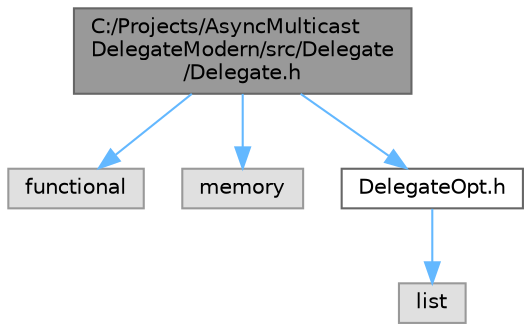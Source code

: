 digraph "C:/Projects/AsyncMulticastDelegateModern/src/Delegate/Delegate.h"
{
 // LATEX_PDF_SIZE
  bgcolor="transparent";
  edge [fontname=Helvetica,fontsize=10,labelfontname=Helvetica,labelfontsize=10];
  node [fontname=Helvetica,fontsize=10,shape=box,height=0.2,width=0.4];
  Node1 [id="Node000001",label="C:/Projects/AsyncMulticast\lDelegateModern/src/Delegate\l/Delegate.h",height=0.2,width=0.4,color="gray40", fillcolor="grey60", style="filled", fontcolor="black",tooltip="Delegate series of classes are used to invoke a function synchronously."];
  Node1 -> Node2 [id="edge5_Node000001_Node000002",color="steelblue1",style="solid",tooltip=" "];
  Node2 [id="Node000002",label="functional",height=0.2,width=0.4,color="grey60", fillcolor="#E0E0E0", style="filled",tooltip=" "];
  Node1 -> Node3 [id="edge6_Node000001_Node000003",color="steelblue1",style="solid",tooltip=" "];
  Node3 [id="Node000003",label="memory",height=0.2,width=0.4,color="grey60", fillcolor="#E0E0E0", style="filled",tooltip=" "];
  Node1 -> Node4 [id="edge7_Node000001_Node000004",color="steelblue1",style="solid",tooltip=" "];
  Node4 [id="Node000004",label="DelegateOpt.h",height=0.2,width=0.4,color="grey40", fillcolor="white", style="filled",URL="$_delegate_opt_8h.html",tooltip=" "];
  Node4 -> Node5 [id="edge8_Node000004_Node000005",color="steelblue1",style="solid",tooltip=" "];
  Node5 [id="Node000005",label="list",height=0.2,width=0.4,color="grey60", fillcolor="#E0E0E0", style="filled",tooltip=" "];
}

